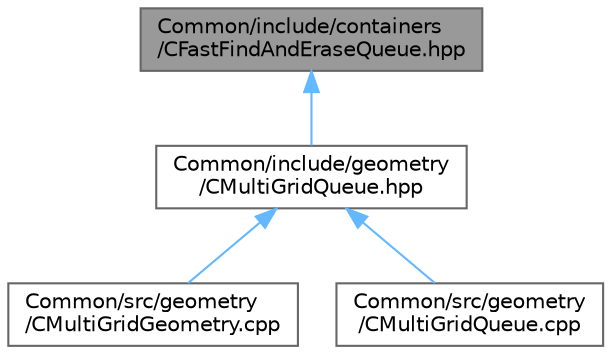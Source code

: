 digraph "Common/include/containers/CFastFindAndEraseQueue.hpp"
{
 // LATEX_PDF_SIZE
  bgcolor="transparent";
  edge [fontname=Helvetica,fontsize=10,labelfontname=Helvetica,labelfontsize=10];
  node [fontname=Helvetica,fontsize=10,shape=box,height=0.2,width=0.4];
  Node1 [id="Node000001",label="Common/include/containers\l/CFastFindAndEraseQueue.hpp",height=0.2,width=0.4,color="gray40", fillcolor="grey60", style="filled", fontcolor="black",tooltip="A queue-type container (push back, pop front), but with fast deletion of arbitrary items (possibly in..."];
  Node1 -> Node2 [id="edge1_Node000001_Node000002",dir="back",color="steelblue1",style="solid",tooltip=" "];
  Node2 [id="Node000002",label="Common/include/geometry\l/CMultiGridQueue.hpp",height=0.2,width=0.4,color="grey40", fillcolor="white", style="filled",URL="$CMultiGridQueue_8hpp.html",tooltip="Header of the multigrid queue class for the FVM solver. The subroutines and functions are in the CMul..."];
  Node2 -> Node3 [id="edge2_Node000002_Node000003",dir="back",color="steelblue1",style="solid",tooltip=" "];
  Node3 [id="Node000003",label="Common/src/geometry\l/CMultiGridGeometry.cpp",height=0.2,width=0.4,color="grey40", fillcolor="white", style="filled",URL="$CMultiGridGeometry_8cpp.html",tooltip="Implementation of the multigrid geometry class."];
  Node2 -> Node4 [id="edge3_Node000002_Node000004",dir="back",color="steelblue1",style="solid",tooltip=" "];
  Node4 [id="Node000004",label="Common/src/geometry\l/CMultiGridQueue.cpp",height=0.2,width=0.4,color="grey40", fillcolor="white", style="filled",URL="$CMultiGridQueue_8cpp.html",tooltip="Implementation of the multigrid queue class for the FVM solver."];
}
